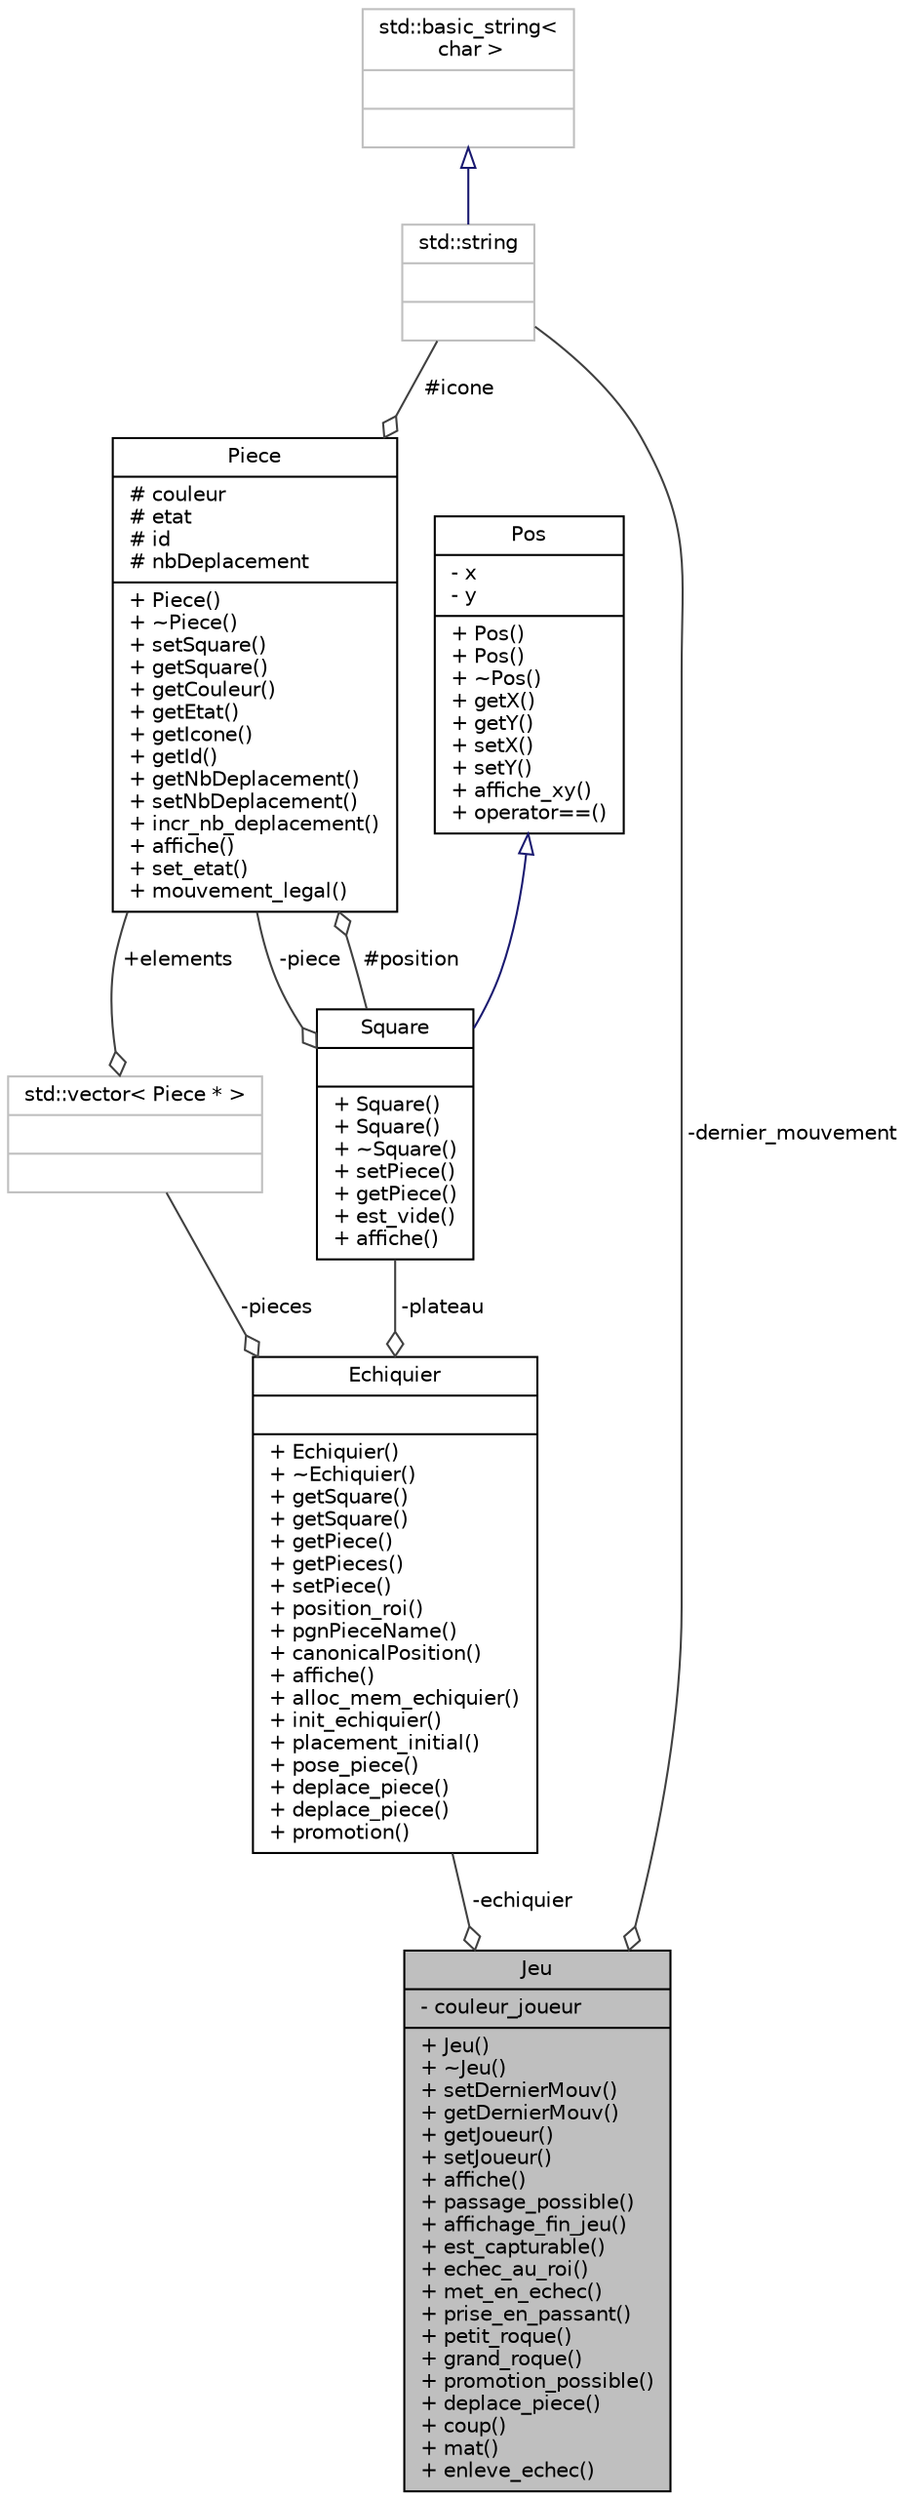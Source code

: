 digraph "Jeu"
{
 // LATEX_PDF_SIZE
  edge [fontname="Helvetica",fontsize="10",labelfontname="Helvetica",labelfontsize="10"];
  node [fontname="Helvetica",fontsize="10",shape=record];
  Node1 [label="{Jeu\n|- couleur_joueur\l|+ Jeu()\l+ ~Jeu()\l+ setDernierMouv()\l+ getDernierMouv()\l+ getJoueur()\l+ setJoueur()\l+ affiche()\l+ passage_possible()\l+ affichage_fin_jeu()\l+ est_capturable()\l+ echec_au_roi()\l+ met_en_echec()\l+ prise_en_passant()\l+ petit_roque()\l+ grand_roque()\l+ promotion_possible()\l+ deplace_piece()\l+ coup()\l+ mat()\l+ enleve_echec()\l}",height=0.2,width=0.4,color="black", fillcolor="grey75", style="filled", fontcolor="black",tooltip="Classe représentant le jeu d'échecs."];
  Node2 -> Node1 [color="grey25",fontsize="10",style="solid",label=" -echiquier" ,arrowhead="odiamond",fontname="Helvetica"];
  Node2 [label="{Echiquier\n||+ Echiquier()\l+ ~Echiquier()\l+ getSquare()\l+ getSquare()\l+ getPiece()\l+ getPieces()\l+ setPiece()\l+ position_roi()\l+ pgnPieceName()\l+ canonicalPosition()\l+ affiche()\l+ alloc_mem_echiquier()\l+ init_echiquier()\l+ placement_initial()\l+ pose_piece()\l+ deplace_piece()\l+ deplace_piece()\l+ promotion()\l}",height=0.2,width=0.4,color="black", fillcolor="white", style="filled",URL="$classEchiquier.html",tooltip="Classe représentant l'échiquier du jeu d'échecs."];
  Node3 -> Node2 [color="grey25",fontsize="10",style="solid",label=" -pieces" ,arrowhead="odiamond",fontname="Helvetica"];
  Node3 [label="{std::vector\< Piece * \>\n||}",height=0.2,width=0.4,color="grey75", fillcolor="white", style="filled",tooltip=" "];
  Node4 -> Node3 [color="grey25",fontsize="10",style="solid",label=" +elements" ,arrowhead="odiamond",fontname="Helvetica"];
  Node4 [label="{Piece\n|# couleur\l# etat\l# id\l# nbDeplacement\l|+ Piece()\l+ ~Piece()\l+ setSquare()\l+ getSquare()\l+ getCouleur()\l+ getEtat()\l+ getIcone()\l+ getId()\l+ getNbDeplacement()\l+ setNbDeplacement()\l+ incr_nb_deplacement()\l+ affiche()\l+ set_etat()\l+ mouvement_legal()\l}",height=0.2,width=0.4,color="black", fillcolor="white", style="filled",URL="$classPiece.html",tooltip="Classe abstraite représentant une pièce du jeu d'échecs."];
  Node5 -> Node4 [color="grey25",fontsize="10",style="solid",label=" #icone" ,arrowhead="odiamond",fontname="Helvetica"];
  Node5 [label="{std::string\n||}",height=0.2,width=0.4,color="grey75", fillcolor="white", style="filled",tooltip="STL class."];
  Node6 -> Node5 [dir="back",color="midnightblue",fontsize="10",style="solid",arrowtail="onormal",fontname="Helvetica"];
  Node6 [label="{std::basic_string\<\l char \>\n||}",height=0.2,width=0.4,color="grey75", fillcolor="white", style="filled",tooltip="STL class."];
  Node7 -> Node4 [color="grey25",fontsize="10",style="solid",label=" #position" ,arrowhead="odiamond",fontname="Helvetica"];
  Node7 [label="{Square\n||+ Square()\l+ Square()\l+ ~Square()\l+ setPiece()\l+ getPiece()\l+ est_vide()\l+ affiche()\l}",height=0.2,width=0.4,color="black", fillcolor="white", style="filled",URL="$classSquare.html",tooltip="Classe représentant une case d'un plateau de jeu."];
  Node8 -> Node7 [dir="back",color="midnightblue",fontsize="10",style="solid",arrowtail="onormal",fontname="Helvetica"];
  Node8 [label="{Pos\n|- x\l- y\l|+ Pos()\l+ Pos()\l+ ~Pos()\l+ getX()\l+ getY()\l+ setX()\l+ setY()\l+ affiche_xy()\l+ operator==()\l}",height=0.2,width=0.4,color="black", fillcolor="white", style="filled",URL="$classPos.html",tooltip="Classe représentant une position dans un espace bidimensionnel."];
  Node4 -> Node7 [color="grey25",fontsize="10",style="solid",label=" -piece" ,arrowhead="odiamond",fontname="Helvetica"];
  Node7 -> Node2 [color="grey25",fontsize="10",style="solid",label=" -plateau" ,arrowhead="odiamond",fontname="Helvetica"];
  Node5 -> Node1 [color="grey25",fontsize="10",style="solid",label=" -dernier_mouvement" ,arrowhead="odiamond",fontname="Helvetica"];
}
